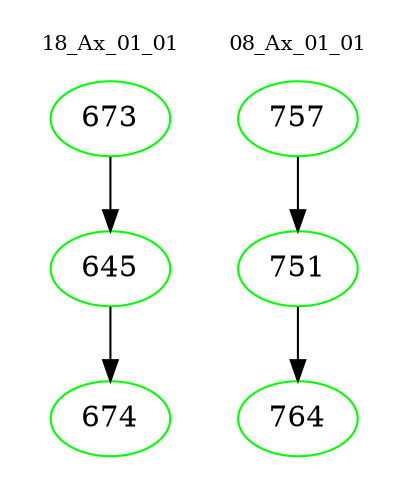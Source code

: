digraph{
subgraph cluster_0 {
color = white
label = "18_Ax_01_01";
fontsize=10;
T0_673 [label="673", color="green"]
T0_673 -> T0_645 [color="black"]
T0_645 [label="645", color="green"]
T0_645 -> T0_674 [color="black"]
T0_674 [label="674", color="green"]
}
subgraph cluster_1 {
color = white
label = "08_Ax_01_01";
fontsize=10;
T1_757 [label="757", color="green"]
T1_757 -> T1_751 [color="black"]
T1_751 [label="751", color="green"]
T1_751 -> T1_764 [color="black"]
T1_764 [label="764", color="green"]
}
}
